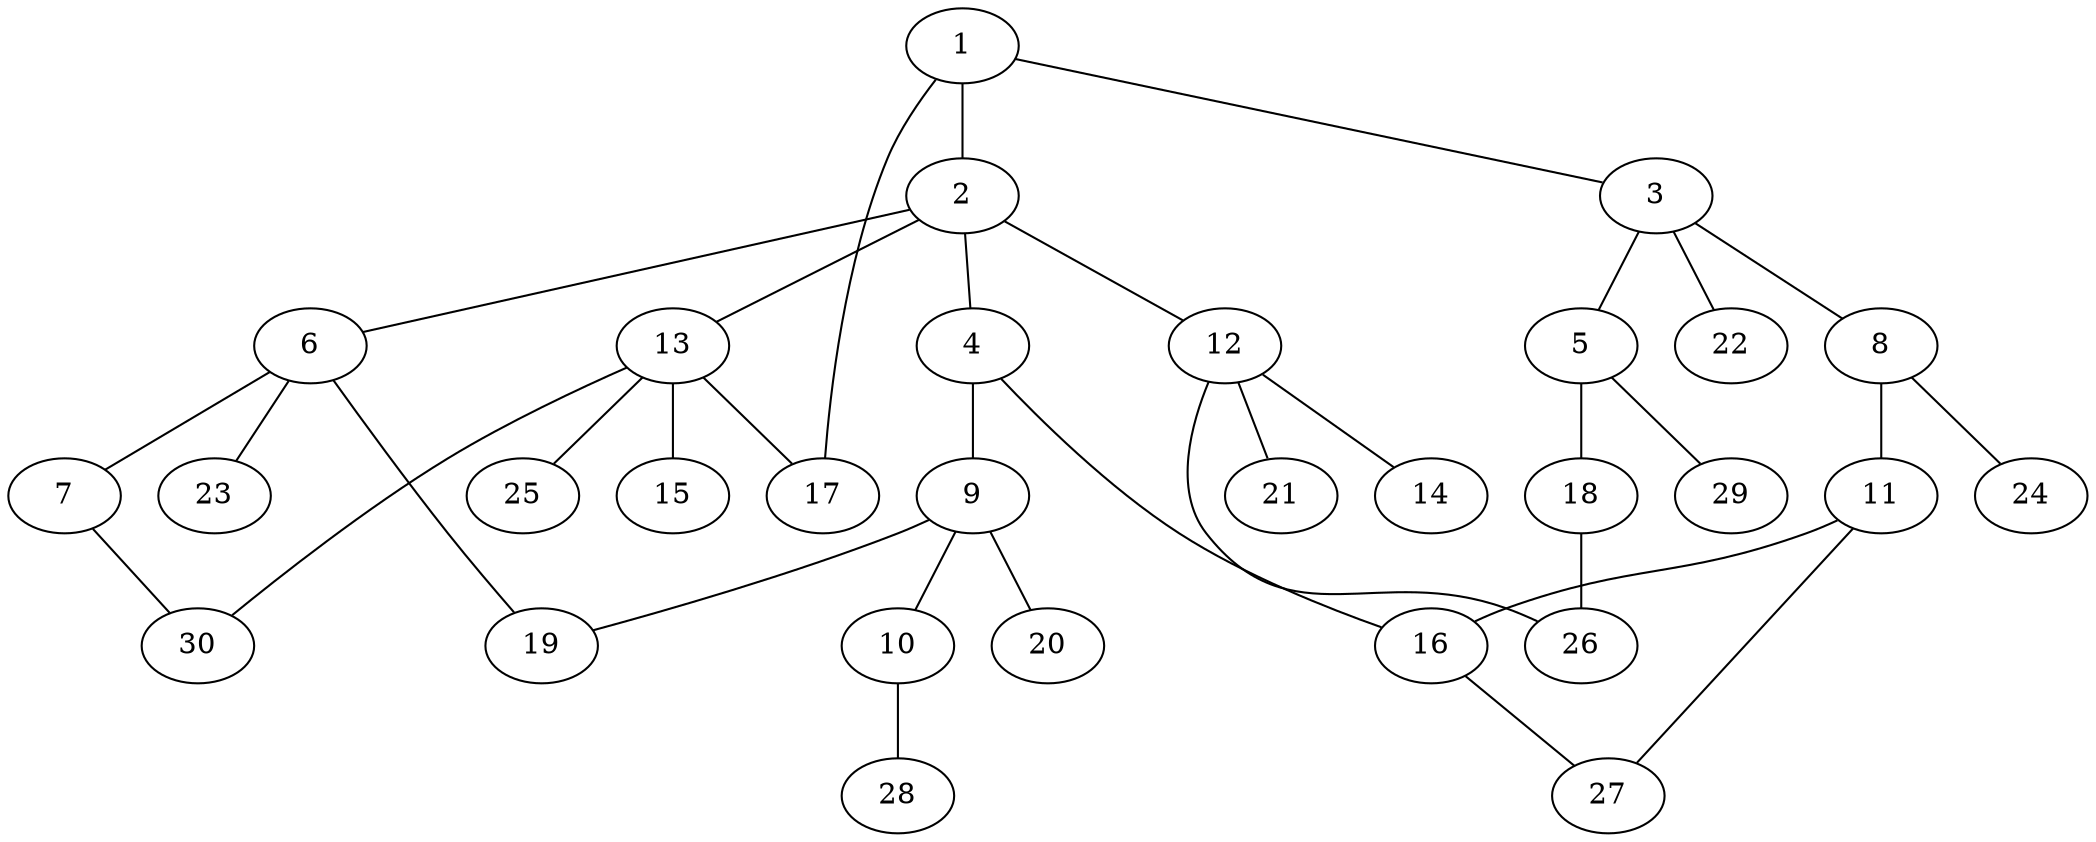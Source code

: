 graph graphname {1--2
1--3
1--17
2--4
2--6
2--12
2--13
3--5
3--8
3--22
4--9
4--16
5--18
5--29
6--7
6--19
6--23
7--30
8--11
8--24
9--10
9--19
9--20
10--28
11--16
11--27
12--14
12--21
12--26
13--15
13--17
13--25
13--30
16--27
18--26
}